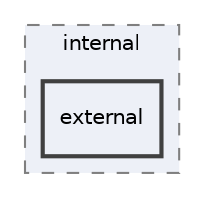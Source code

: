 digraph "include/proxsuite/linalg/veg/internal/external"
{
 // LATEX_PDF_SIZE
  bgcolor="transparent";
  edge [fontname="Helvetica",fontsize="10",labelfontname="Helvetica",labelfontsize="10"];
  node [fontname="Helvetica",fontsize="10",shape=record];
  compound=true
  subgraph clusterdir_e3b8d04263a98fe910c6b8faff630582 {
    graph [ bgcolor="#edf0f7", pencolor="grey50", style="filled,dashed,", label="internal", fontname="Helvetica", fontsize="10", URL="dir_e3b8d04263a98fe910c6b8faff630582.html"]
  dir_22f0154691ad263e0875c09e958ac56a [shape=box, label="external", style="filled,bold,", fillcolor="#edf0f7", color="grey25", URL="dir_22f0154691ad263e0875c09e958ac56a.html"];
  }
}

